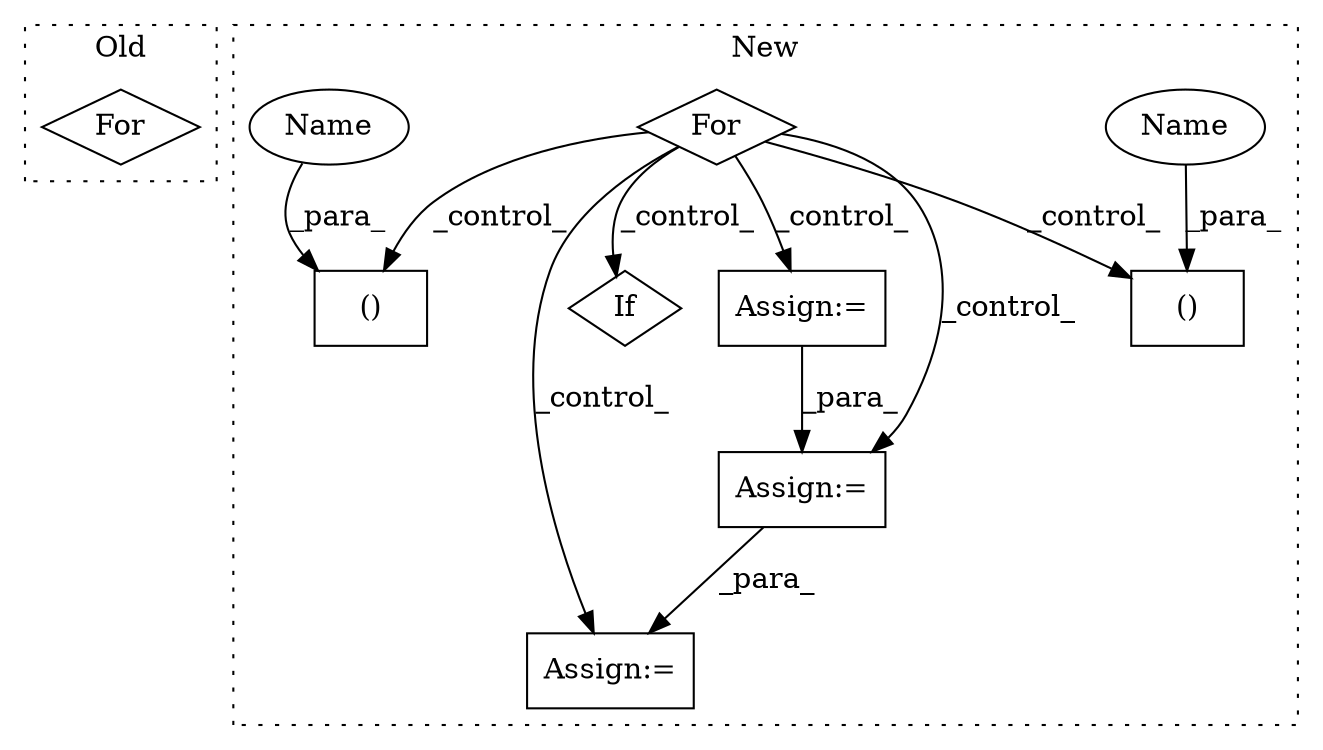digraph G {
subgraph cluster0 {
1 [label="For" a="107" s="3676,3915" l="4,119" shape="diamond"];
label = "Old";
style="dotted";
}
subgraph cluster1 {
2 [label="For" a="107" s="3744,3767" l="4,18" shape="diamond"];
3 [label="Assign:=" a="68" s="4111" l="3" shape="box"];
4 [label="Assign:=" a="68" s="3859" l="3" shape="box"];
5 [label="Assign:=" a="68" s="3787" l="3" shape="box"];
6 [label="()" a="54" s="4107" l="3" shape="box"];
7 [label="()" a="54" s="4134" l="3" shape="box"];
8 [label="If" a="96" s="4174,4181" l="0,22" shape="diamond"];
9 [label="Name" a="87" s="4104" l="3" shape="ellipse"];
10 [label="Name" a="87" s="4131" l="3" shape="ellipse"];
label = "New";
style="dotted";
}
2 -> 3 [label="_control_"];
2 -> 8 [label="_control_"];
2 -> 7 [label="_control_"];
2 -> 6 [label="_control_"];
2 -> 4 [label="_control_"];
2 -> 5 [label="_control_"];
4 -> 3 [label="_para_"];
5 -> 4 [label="_para_"];
9 -> 6 [label="_para_"];
10 -> 7 [label="_para_"];
}